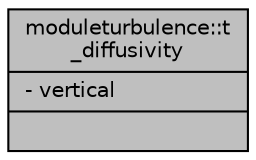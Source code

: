 digraph "moduleturbulence::t_diffusivity"
{
 // LATEX_PDF_SIZE
  edge [fontname="Helvetica",fontsize="10",labelfontname="Helvetica",labelfontsize="10"];
  node [fontname="Helvetica",fontsize="10",shape=record];
  Node1 [label="{moduleturbulence::t\l_diffusivity\n|- vertical\l|}",height=0.2,width=0.4,color="black", fillcolor="grey75", style="filled", fontcolor="black",tooltip=" "];
}

